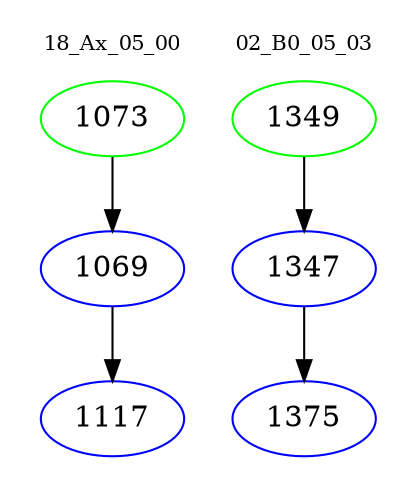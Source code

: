 digraph{
subgraph cluster_0 {
color = white
label = "18_Ax_05_00";
fontsize=10;
T0_1073 [label="1073", color="green"]
T0_1073 -> T0_1069 [color="black"]
T0_1069 [label="1069", color="blue"]
T0_1069 -> T0_1117 [color="black"]
T0_1117 [label="1117", color="blue"]
}
subgraph cluster_1 {
color = white
label = "02_B0_05_03";
fontsize=10;
T1_1349 [label="1349", color="green"]
T1_1349 -> T1_1347 [color="black"]
T1_1347 [label="1347", color="blue"]
T1_1347 -> T1_1375 [color="black"]
T1_1375 [label="1375", color="blue"]
}
}
